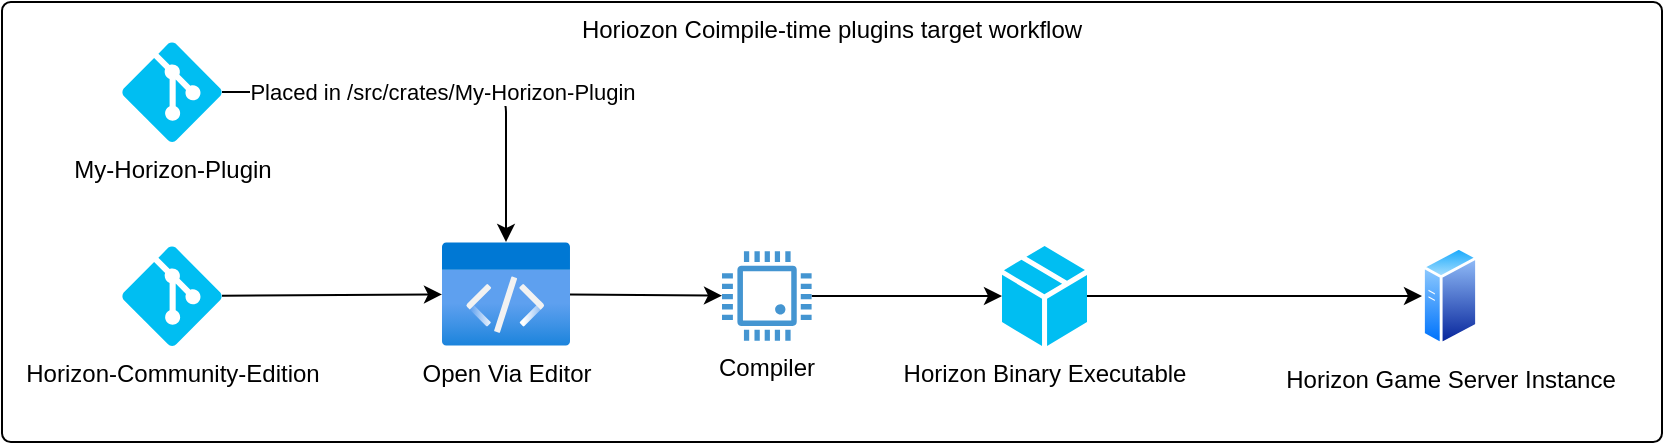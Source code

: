 <mxfile>
    <diagram id="8Sja1tul4LKNi_w8vkZC" name="Page-1">
        <mxGraphModel dx="988" dy="314" grid="1" gridSize="10" guides="1" tooltips="1" connect="1" arrows="1" fold="1" page="1" pageScale="1" pageWidth="850" pageHeight="1100" math="0" shadow="0">
            <root>
                <mxCell id="0"/>
                <mxCell id="1" parent="0"/>
                <mxCell id="20" value="Horiozon Coimpile-time plugins target workflow" style="rounded=1;whiteSpace=wrap;html=1;arcSize=2;align=center;verticalAlign=top;" vertex="1" parent="1">
                    <mxGeometry x="10" y="150" width="830" height="220" as="geometry"/>
                </mxCell>
                <mxCell id="3" value="Horizon Game Server Instance" style="aspect=fixed;perimeter=ellipsePerimeter;html=1;align=center;shadow=0;dashed=0;spacingTop=3;image;image=img/lib/active_directory/generic_server.svg;" vertex="1" parent="1">
                    <mxGeometry x="720" y="272" width="28.0" height="50" as="geometry"/>
                </mxCell>
                <mxCell id="6" style="edgeStyle=none;html=1;" edge="1" parent="1" source="4" target="5">
                    <mxGeometry relative="1" as="geometry">
                        <Array as="points">
                            <mxPoint x="262" y="195"/>
                        </Array>
                    </mxGeometry>
                </mxCell>
                <mxCell id="9" value="Placed in /src/crates/My-Horizon-Plugin" style="edgeLabel;html=1;align=center;verticalAlign=middle;resizable=0;points=[];" vertex="1" connectable="0" parent="6">
                    <mxGeometry x="-0.113" y="1" relative="1" as="geometry">
                        <mxPoint x="14" y="1" as="offset"/>
                    </mxGeometry>
                </mxCell>
                <mxCell id="4" value="My-Horizon-Plugin" style="verticalLabelPosition=bottom;html=1;verticalAlign=top;align=center;strokeColor=none;fillColor=#00BEF2;shape=mxgraph.azure.git_repository;" vertex="1" parent="1">
                    <mxGeometry x="70" y="170" width="50" height="50" as="geometry"/>
                </mxCell>
                <mxCell id="12" style="edgeStyle=none;html=1;" edge="1" parent="1" source="5" target="11">
                    <mxGeometry relative="1" as="geometry"/>
                </mxCell>
                <mxCell id="5" value="Open Via Editor" style="aspect=fixed;html=1;points=[];align=center;image;fontSize=12;image=img/lib/azure2/general/Code.svg;" vertex="1" parent="1">
                    <mxGeometry x="230" y="270" width="64" height="52" as="geometry"/>
                </mxCell>
                <mxCell id="8" style="edgeStyle=none;html=1;" edge="1" parent="1" source="7" target="5">
                    <mxGeometry relative="1" as="geometry"/>
                </mxCell>
                <mxCell id="7" value="Horizon-Community-Edition" style="verticalLabelPosition=bottom;html=1;verticalAlign=top;align=center;strokeColor=none;fillColor=#00BEF2;shape=mxgraph.azure.git_repository;" vertex="1" parent="1">
                    <mxGeometry x="70" y="272" width="50" height="50" as="geometry"/>
                </mxCell>
                <mxCell id="16" style="edgeStyle=none;html=1;entryX=0;entryY=0.5;entryDx=0;entryDy=0;entryPerimeter=0;" edge="1" parent="1" source="11" target="13">
                    <mxGeometry relative="1" as="geometry"/>
                </mxCell>
                <mxCell id="11" value="Compiler" style="pointerEvents=1;shadow=0;dashed=0;html=1;strokeColor=none;fillColor=#4495D1;labelPosition=center;verticalLabelPosition=bottom;verticalAlign=top;align=center;outlineConnect=0;shape=mxgraph.veeam.cpu;" vertex="1" parent="1">
                    <mxGeometry x="370" y="274.6" width="44.8" height="44.8" as="geometry"/>
                </mxCell>
                <mxCell id="19" style="edgeStyle=none;html=1;" edge="1" parent="1" source="13" target="3">
                    <mxGeometry relative="1" as="geometry"/>
                </mxCell>
                <mxCell id="13" value="Horizon Binary Executable" style="verticalLabelPosition=bottom;html=1;verticalAlign=top;align=center;strokeColor=none;fillColor=#00BEF2;shape=mxgraph.azure.cloud_service_package_file;" vertex="1" parent="1">
                    <mxGeometry x="510" y="272" width="42.5" height="50" as="geometry"/>
                </mxCell>
            </root>
        </mxGraphModel>
    </diagram>
</mxfile>